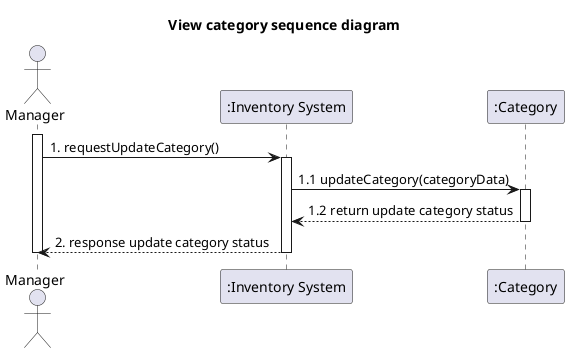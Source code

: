 @startuml
'example
title View category sequence diagram

actor Manager as actorManager
participant ":Inventory System" as InventorySystem
participant ":Category" as classCategory

activate actorManager

actorManager -> InventorySystem: 1. requestUpdateCategory()
activate InventorySystem


InventorySystem -> classCategory: 1.1 updateCategory(categoryData)
activate classCategory

classCategory --> InventorySystem: 1.2 return update category status
deactivate classCategory

InventorySystem --> actorManager : 2. response update category status

deactivate InventorySystem

deactivate actorManager

@enduml